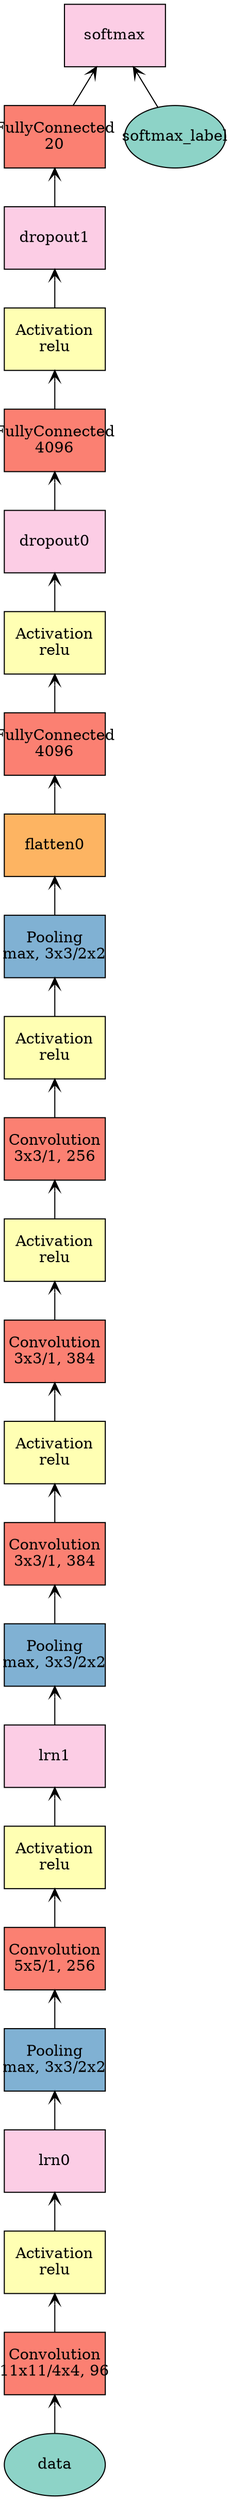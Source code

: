 digraph AlexNet {
	data [label=data fillcolor="#8dd3c7" fixedsize=true height=0.8034 shape=oval style=filled width=1.3]
	convolution0 [label="Convolution\n11x11/4x4, 96" fillcolor="#fb8072" fixedsize=true height=0.8034 shape=box style=filled width=1.3]
	activation0 [label="Activation\nrelu" fillcolor="#ffffb3" fixedsize=true height=0.8034 shape=box style=filled width=1.3]
	lrn0 [label=lrn0 fillcolor="#fccde5" fixedsize=true height=0.8034 shape=box style=filled width=1.3]
	pooling0 [label="Pooling\nmax, 3x3/2x2" fillcolor="#80b1d3" fixedsize=true height=0.8034 shape=box style=filled width=1.3]
	convolution1 [label="Convolution\n5x5/1, 256" fillcolor="#fb8072" fixedsize=true height=0.8034 shape=box style=filled width=1.3]
	activation1 [label="Activation\nrelu" fillcolor="#ffffb3" fixedsize=true height=0.8034 shape=box style=filled width=1.3]
	lrn1 [label=lrn1 fillcolor="#fccde5" fixedsize=true height=0.8034 shape=box style=filled width=1.3]
	pooling1 [label="Pooling\nmax, 3x3/2x2" fillcolor="#80b1d3" fixedsize=true height=0.8034 shape=box style=filled width=1.3]
	convolution2 [label="Convolution\n3x3/1, 384" fillcolor="#fb8072" fixedsize=true height=0.8034 shape=box style=filled width=1.3]
	activation2 [label="Activation\nrelu" fillcolor="#ffffb3" fixedsize=true height=0.8034 shape=box style=filled width=1.3]
	convolution3 [label="Convolution\n3x3/1, 384" fillcolor="#fb8072" fixedsize=true height=0.8034 shape=box style=filled width=1.3]
	activation3 [label="Activation\nrelu" fillcolor="#ffffb3" fixedsize=true height=0.8034 shape=box style=filled width=1.3]
	convolution4 [label="Convolution\n3x3/1, 256" fillcolor="#fb8072" fixedsize=true height=0.8034 shape=box style=filled width=1.3]
	activation4 [label="Activation\nrelu" fillcolor="#ffffb3" fixedsize=true height=0.8034 shape=box style=filled width=1.3]
	pooling2 [label="Pooling\nmax, 3x3/2x2" fillcolor="#80b1d3" fixedsize=true height=0.8034 shape=box style=filled width=1.3]
	flatten0 [label=flatten0 fillcolor="#fdb462" fixedsize=true height=0.8034 shape=box style=filled width=1.3]
	fullyconnected0 [label="FullyConnected\n4096" fillcolor="#fb8072" fixedsize=true height=0.8034 shape=box style=filled width=1.3]
	activation5 [label="Activation\nrelu" fillcolor="#ffffb3" fixedsize=true height=0.8034 shape=box style=filled width=1.3]
	dropout0 [label=dropout0 fillcolor="#fccde5" fixedsize=true height=0.8034 shape=box style=filled width=1.3]
	fullyconnected1 [label="FullyConnected\n4096" fillcolor="#fb8072" fixedsize=true height=0.8034 shape=box style=filled width=1.3]
	activation6 [label="Activation\nrelu" fillcolor="#ffffb3" fixedsize=true height=0.8034 shape=box style=filled width=1.3]
	dropout1 [label=dropout1 fillcolor="#fccde5" fixedsize=true height=0.8034 shape=box style=filled width=1.3]
	fullyconnected2 [label="FullyConnected\n20" fillcolor="#fb8072" fixedsize=true height=0.8034 shape=box style=filled width=1.3]
	softmax_label [label=softmax_label fillcolor="#8dd3c7" fixedsize=true height=0.8034 shape=oval style=filled width=1.3]
	softmax [label=softmax fillcolor="#fccde5" fixedsize=true height=0.8034 shape=box style=filled width=1.3]
	convolution0 -> data [arrowtail=open dir=back]
	activation0 -> convolution0 [arrowtail=open dir=back]
	lrn0 -> activation0 [arrowtail=open dir=back]
	pooling0 -> lrn0 [arrowtail=open dir=back]
	convolution1 -> pooling0 [arrowtail=open dir=back]
	activation1 -> convolution1 [arrowtail=open dir=back]
	lrn1 -> activation1 [arrowtail=open dir=back]
	pooling1 -> lrn1 [arrowtail=open dir=back]
	convolution2 -> pooling1 [arrowtail=open dir=back]
	activation2 -> convolution2 [arrowtail=open dir=back]
	convolution3 -> activation2 [arrowtail=open dir=back]
	activation3 -> convolution3 [arrowtail=open dir=back]
	convolution4 -> activation3 [arrowtail=open dir=back]
	activation4 -> convolution4 [arrowtail=open dir=back]
	pooling2 -> activation4 [arrowtail=open dir=back]
	flatten0 -> pooling2 [arrowtail=open dir=back]
	fullyconnected0 -> flatten0 [arrowtail=open dir=back]
	activation5 -> fullyconnected0 [arrowtail=open dir=back]
	dropout0 -> activation5 [arrowtail=open dir=back]
	fullyconnected1 -> dropout0 [arrowtail=open dir=back]
	activation6 -> fullyconnected1 [arrowtail=open dir=back]
	dropout1 -> activation6 [arrowtail=open dir=back]
	fullyconnected2 -> dropout1 [arrowtail=open dir=back]
	softmax -> fullyconnected2 [arrowtail=open dir=back]
	softmax -> softmax_label [arrowtail=open dir=back]
}
